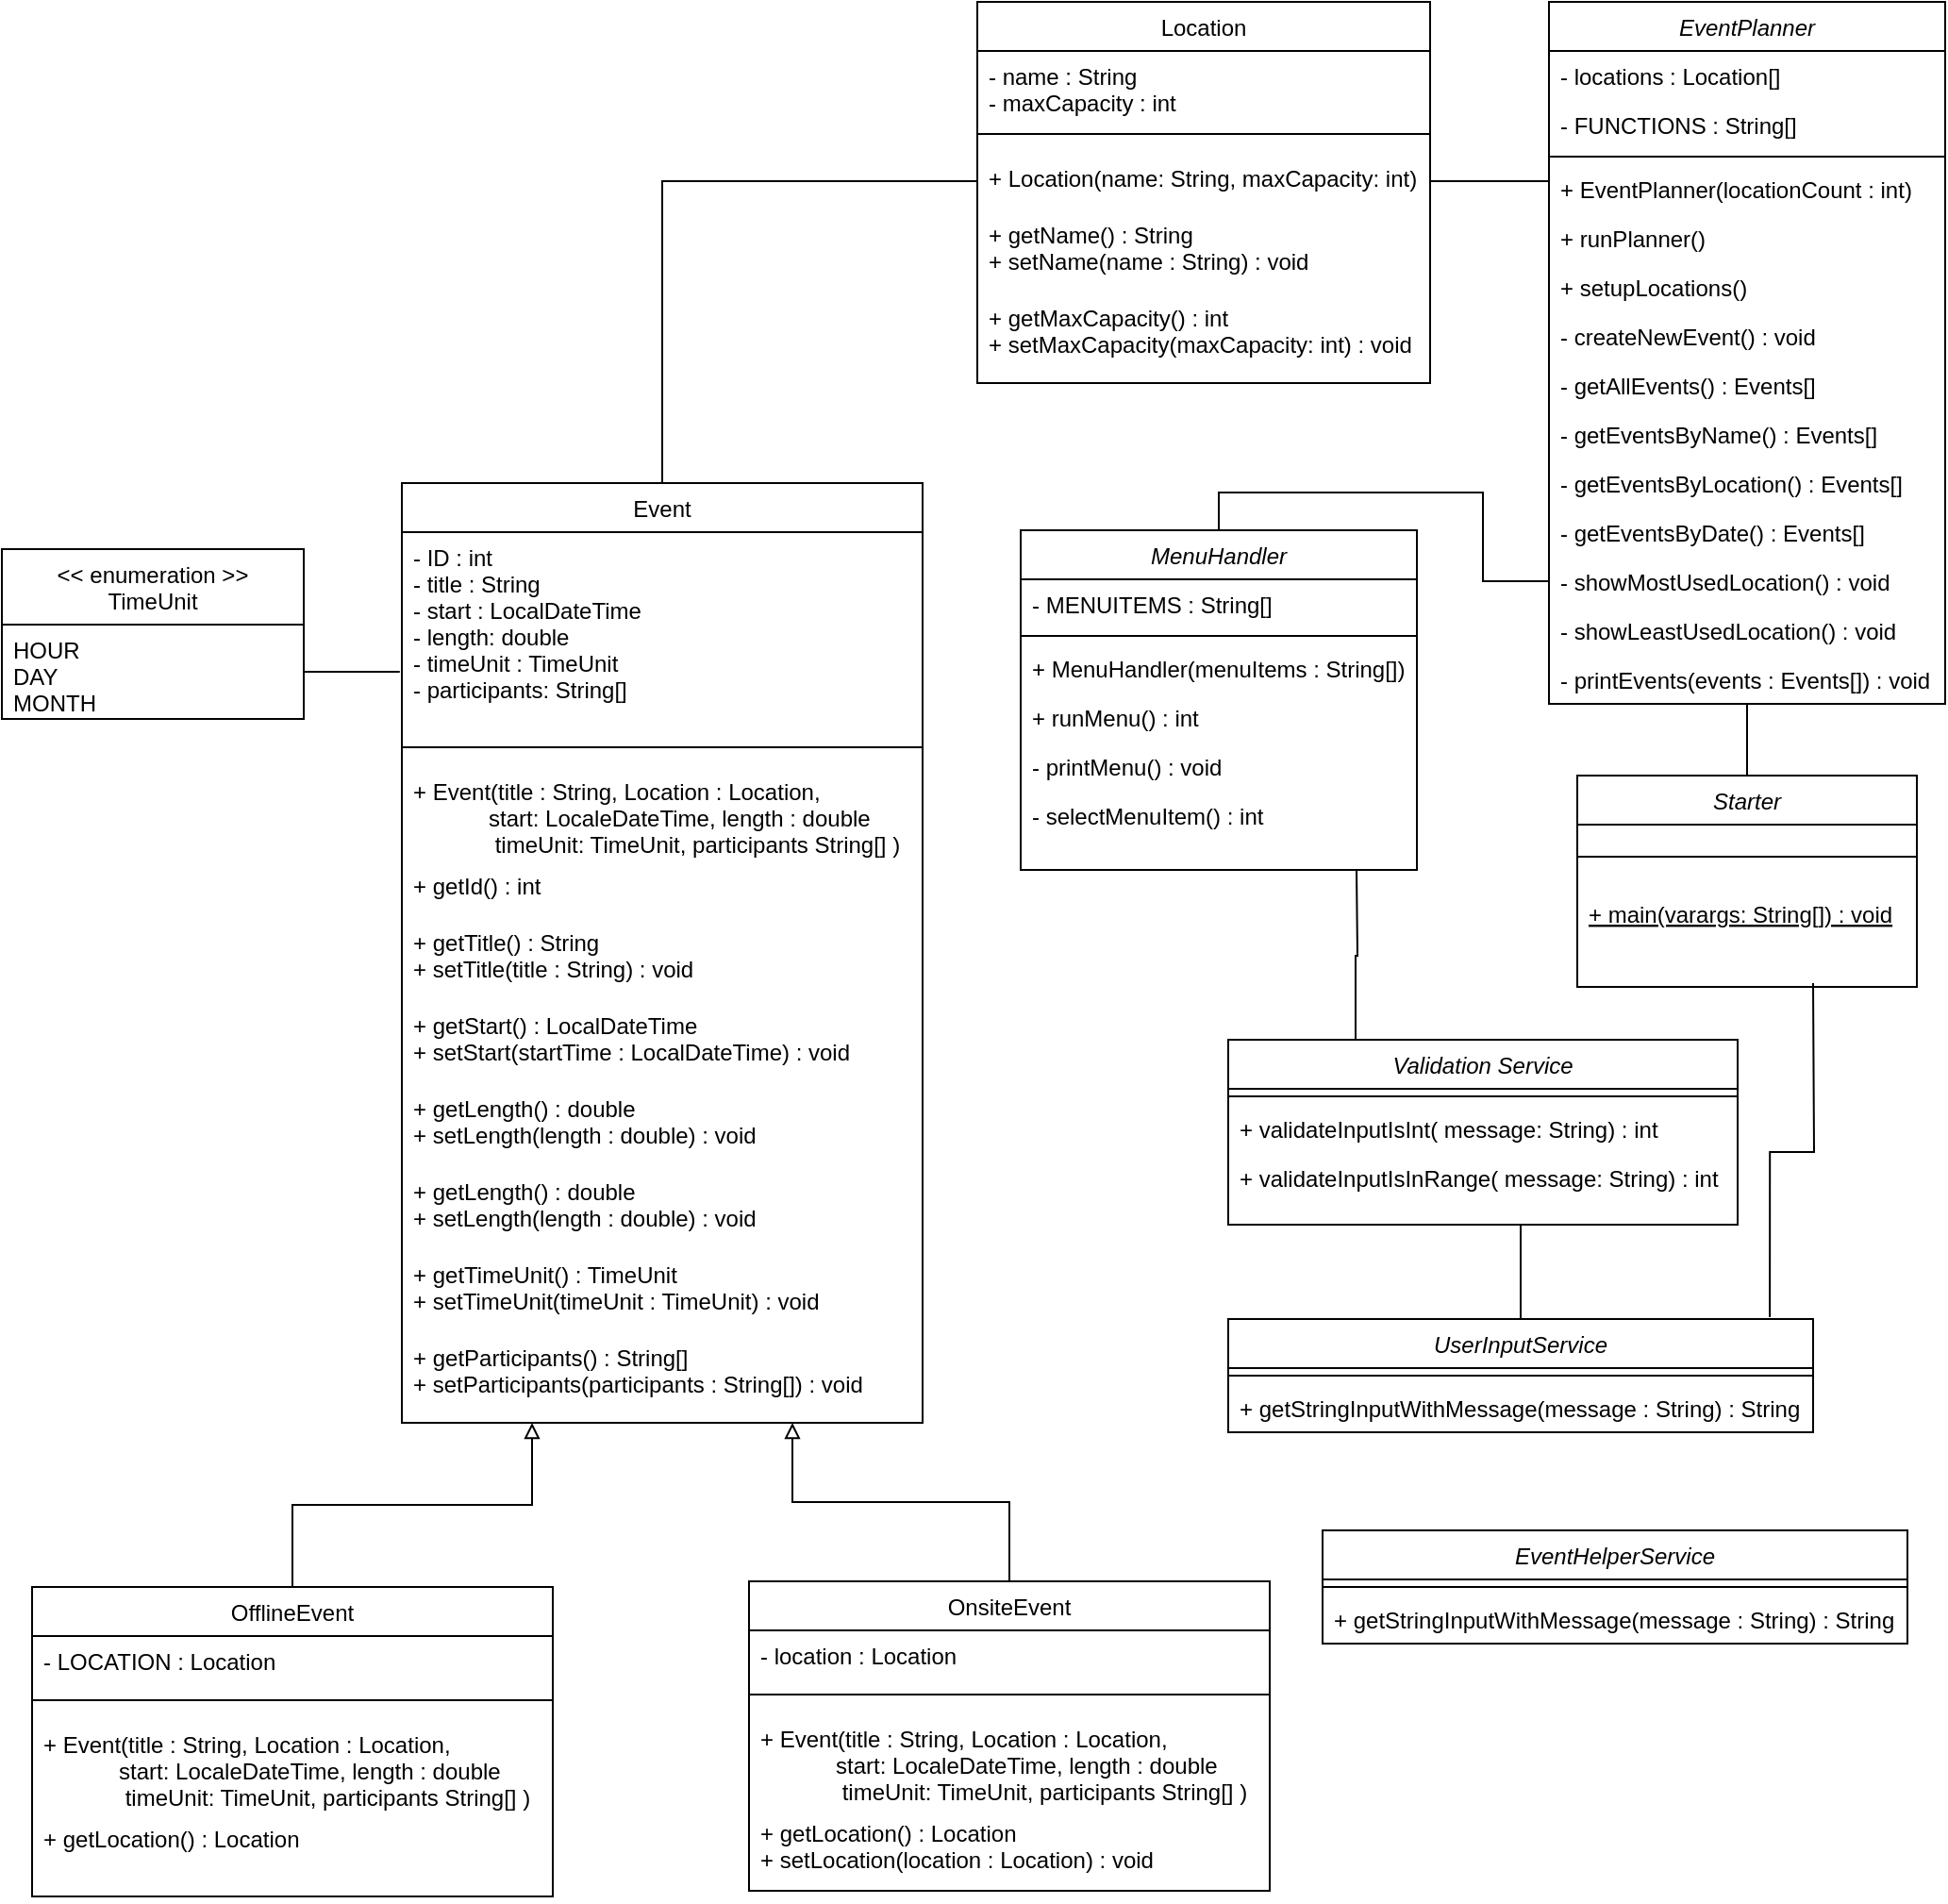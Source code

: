 <mxfile version="20.7.4" type="device"><diagram id="C5RBs43oDa-KdzZeNtuy" name="Page-1"><mxGraphModel dx="1434" dy="769" grid="1" gridSize="10" guides="1" tooltips="1" connect="1" arrows="1" fold="1" page="1" pageScale="1" pageWidth="827" pageHeight="1169" math="0" shadow="0"><root><mxCell id="WIyWlLk6GJQsqaUBKTNV-0"/><mxCell id="WIyWlLk6GJQsqaUBKTNV-1" parent="WIyWlLk6GJQsqaUBKTNV-0"/><mxCell id="YxRnPRUqClyoKaJk8hkN-110" style="edgeStyle=orthogonalEdgeStyle;rounded=0;orthogonalLoop=1;jettySize=auto;html=1;exitX=0.5;exitY=1;exitDx=0;exitDy=0;entryX=0.5;entryY=0;entryDx=0;entryDy=0;endArrow=none;endFill=0;" parent="WIyWlLk6GJQsqaUBKTNV-1" source="zkfFHV4jXpPFQw0GAbJ--0" target="YxRnPRUqClyoKaJk8hkN-32" edge="1"><mxGeometry relative="1" as="geometry"/></mxCell><mxCell id="zkfFHV4jXpPFQw0GAbJ--0" value="EventPlanner" style="swimlane;fontStyle=2;align=center;verticalAlign=top;childLayout=stackLayout;horizontal=1;startSize=26;horizontalStack=0;resizeParent=1;resizeLast=0;collapsible=1;marginBottom=0;rounded=0;shadow=0;strokeWidth=1;" parent="WIyWlLk6GJQsqaUBKTNV-1" vertex="1"><mxGeometry x="830" y="10" width="210" height="372" as="geometry"><mxRectangle x="230" y="140" width="160" height="26" as="alternateBounds"/></mxGeometry></mxCell><mxCell id="zkfFHV4jXpPFQw0GAbJ--1" value="- locations : Location[]" style="text;align=left;verticalAlign=top;spacingLeft=4;spacingRight=4;overflow=hidden;rotatable=0;points=[[0,0.5],[1,0.5]];portConstraint=eastwest;" parent="zkfFHV4jXpPFQw0GAbJ--0" vertex="1"><mxGeometry y="26" width="210" height="26" as="geometry"/></mxCell><mxCell id="J_t0fNEg1dXJtrQ3v7S1-2" value="- FUNCTIONS : String[]" style="text;align=left;verticalAlign=top;spacingLeft=4;spacingRight=4;overflow=hidden;rotatable=0;points=[[0,0.5],[1,0.5]];portConstraint=eastwest;" vertex="1" parent="zkfFHV4jXpPFQw0GAbJ--0"><mxGeometry y="52" width="210" height="26" as="geometry"/></mxCell><mxCell id="zkfFHV4jXpPFQw0GAbJ--4" value="" style="line;html=1;strokeWidth=1;align=left;verticalAlign=middle;spacingTop=-1;spacingLeft=3;spacingRight=3;rotatable=0;labelPosition=right;points=[];portConstraint=eastwest;" parent="zkfFHV4jXpPFQw0GAbJ--0" vertex="1"><mxGeometry y="78" width="210" height="8" as="geometry"/></mxCell><mxCell id="YxRnPRUqClyoKaJk8hkN-39" value="+ EventPlanner(locationCount : int)" style="text;align=left;verticalAlign=top;spacingLeft=4;spacingRight=4;overflow=hidden;rotatable=0;points=[[0,0.5],[1,0.5]];portConstraint=eastwest;fontStyle=0" parent="zkfFHV4jXpPFQw0GAbJ--0" vertex="1"><mxGeometry y="86" width="210" height="26" as="geometry"/></mxCell><mxCell id="J_t0fNEg1dXJtrQ3v7S1-1" value="+ runPlanner()" style="text;align=left;verticalAlign=top;spacingLeft=4;spacingRight=4;overflow=hidden;rotatable=0;points=[[0,0.5],[1,0.5]];portConstraint=eastwest;fontStyle=0" vertex="1" parent="zkfFHV4jXpPFQw0GAbJ--0"><mxGeometry y="112" width="210" height="26" as="geometry"/></mxCell><mxCell id="J_t0fNEg1dXJtrQ3v7S1-3" value="+ setupLocations()" style="text;align=left;verticalAlign=top;spacingLeft=4;spacingRight=4;overflow=hidden;rotatable=0;points=[[0,0.5],[1,0.5]];portConstraint=eastwest;fontStyle=0" vertex="1" parent="zkfFHV4jXpPFQw0GAbJ--0"><mxGeometry y="138" width="210" height="26" as="geometry"/></mxCell><mxCell id="YxRnPRUqClyoKaJk8hkN-40" value="- createNewEvent() : void" style="text;align=left;verticalAlign=top;spacingLeft=4;spacingRight=4;overflow=hidden;rotatable=0;points=[[0,0.5],[1,0.5]];portConstraint=eastwest;fontStyle=0" parent="zkfFHV4jXpPFQw0GAbJ--0" vertex="1"><mxGeometry y="164" width="210" height="26" as="geometry"/></mxCell><mxCell id="YxRnPRUqClyoKaJk8hkN-42" value="- getAllEvents() : Events[]" style="text;align=left;verticalAlign=top;spacingLeft=4;spacingRight=4;overflow=hidden;rotatable=0;points=[[0,0.5],[1,0.5]];portConstraint=eastwest;fontStyle=0" parent="zkfFHV4jXpPFQw0GAbJ--0" vertex="1"><mxGeometry y="190" width="210" height="26" as="geometry"/></mxCell><mxCell id="YxRnPRUqClyoKaJk8hkN-43" value="- getEventsByName() : Events[]" style="text;align=left;verticalAlign=top;spacingLeft=4;spacingRight=4;overflow=hidden;rotatable=0;points=[[0,0.5],[1,0.5]];portConstraint=eastwest;fontStyle=0" parent="zkfFHV4jXpPFQw0GAbJ--0" vertex="1"><mxGeometry y="216" width="210" height="26" as="geometry"/></mxCell><mxCell id="YxRnPRUqClyoKaJk8hkN-44" value="- getEventsByLocation() : Events[]" style="text;align=left;verticalAlign=top;spacingLeft=4;spacingRight=4;overflow=hidden;rotatable=0;points=[[0,0.5],[1,0.5]];portConstraint=eastwest;fontStyle=0" parent="zkfFHV4jXpPFQw0GAbJ--0" vertex="1"><mxGeometry y="242" width="210" height="26" as="geometry"/></mxCell><mxCell id="YxRnPRUqClyoKaJk8hkN-45" value="- getEventsByDate() : Events[]" style="text;align=left;verticalAlign=top;spacingLeft=4;spacingRight=4;overflow=hidden;rotatable=0;points=[[0,0.5],[1,0.5]];portConstraint=eastwest;fontStyle=0" parent="zkfFHV4jXpPFQw0GAbJ--0" vertex="1"><mxGeometry y="268" width="210" height="26" as="geometry"/></mxCell><mxCell id="YxRnPRUqClyoKaJk8hkN-46" value="- showMostUsedLocation() : void" style="text;align=left;verticalAlign=top;spacingLeft=4;spacingRight=4;overflow=hidden;rotatable=0;points=[[0,0.5],[1,0.5]];portConstraint=eastwest;fontStyle=0" parent="zkfFHV4jXpPFQw0GAbJ--0" vertex="1"><mxGeometry y="294" width="210" height="26" as="geometry"/></mxCell><mxCell id="YxRnPRUqClyoKaJk8hkN-47" value="- showLeastUsedLocation() : void &#10;" style="text;align=left;verticalAlign=top;spacingLeft=4;spacingRight=4;overflow=hidden;rotatable=0;points=[[0,0.5],[1,0.5]];portConstraint=eastwest;fontStyle=0" parent="zkfFHV4jXpPFQw0GAbJ--0" vertex="1"><mxGeometry y="320" width="210" height="26" as="geometry"/></mxCell><mxCell id="YxRnPRUqClyoKaJk8hkN-48" value="- printEvents(events : Events[]) : void" style="text;align=left;verticalAlign=top;spacingLeft=4;spacingRight=4;overflow=hidden;rotatable=0;points=[[0,0.5],[1,0.5]];portConstraint=eastwest;fontStyle=0" parent="zkfFHV4jXpPFQw0GAbJ--0" vertex="1"><mxGeometry y="346" width="210" height="26" as="geometry"/></mxCell><mxCell id="YxRnPRUqClyoKaJk8hkN-0" value="Location" style="swimlane;fontStyle=0;align=center;verticalAlign=top;childLayout=stackLayout;horizontal=1;startSize=26;horizontalStack=0;resizeParent=1;resizeLast=0;collapsible=1;marginBottom=0;rounded=0;shadow=0;strokeWidth=1;" parent="WIyWlLk6GJQsqaUBKTNV-1" vertex="1"><mxGeometry x="527" y="10" width="240" height="202" as="geometry"><mxRectangle x="340" y="380" width="170" height="26" as="alternateBounds"/></mxGeometry></mxCell><mxCell id="YxRnPRUqClyoKaJk8hkN-1" value="- name : String&#10;- maxCapacity : int" style="text;align=left;verticalAlign=top;spacingLeft=4;spacingRight=4;overflow=hidden;rotatable=0;points=[[0,0.5],[1,0.5]];portConstraint=eastwest;" parent="YxRnPRUqClyoKaJk8hkN-0" vertex="1"><mxGeometry y="26" width="240" height="34" as="geometry"/></mxCell><mxCell id="YxRnPRUqClyoKaJk8hkN-2" value="" style="line;html=1;strokeWidth=1;align=left;verticalAlign=middle;spacingTop=-1;spacingLeft=3;spacingRight=3;rotatable=0;labelPosition=right;points=[];portConstraint=eastwest;" parent="YxRnPRUqClyoKaJk8hkN-0" vertex="1"><mxGeometry y="60" width="240" height="20" as="geometry"/></mxCell><mxCell id="YxRnPRUqClyoKaJk8hkN-19" value="+ Location(name: String, maxCapacity: int)" style="text;align=left;verticalAlign=top;spacingLeft=4;spacingRight=4;overflow=hidden;rotatable=0;points=[[0,0.5],[1,0.5]];portConstraint=eastwest;" parent="YxRnPRUqClyoKaJk8hkN-0" vertex="1"><mxGeometry y="80" width="240" height="30" as="geometry"/></mxCell><mxCell id="YxRnPRUqClyoKaJk8hkN-6" value="+ getName() : String&#10;+ setName(name : String) : void" style="text;align=left;verticalAlign=top;spacingLeft=4;spacingRight=4;overflow=hidden;rotatable=0;points=[[0,0.5],[1,0.5]];portConstraint=eastwest;" parent="YxRnPRUqClyoKaJk8hkN-0" vertex="1"><mxGeometry y="110" width="240" height="44" as="geometry"/></mxCell><mxCell id="YxRnPRUqClyoKaJk8hkN-13" value="+ getMaxCapacity() : int&#10;+ setMaxCapacity(maxCapacity: int) : void" style="text;align=left;verticalAlign=top;spacingLeft=4;spacingRight=4;overflow=hidden;rotatable=0;points=[[0,0.5],[1,0.5]];portConstraint=eastwest;" parent="YxRnPRUqClyoKaJk8hkN-0" vertex="1"><mxGeometry y="154" width="240" height="48" as="geometry"/></mxCell><mxCell id="YxRnPRUqClyoKaJk8hkN-3" value="&lt;&lt; enumeration &gt;&gt;&#10;TimeUnit" style="swimlane;fontStyle=0;align=center;verticalAlign=top;childLayout=stackLayout;horizontal=1;startSize=40;horizontalStack=0;resizeParent=1;resizeLast=0;collapsible=1;marginBottom=0;rounded=0;shadow=0;strokeWidth=1;" parent="WIyWlLk6GJQsqaUBKTNV-1" vertex="1"><mxGeometry x="10" y="300" width="160" height="90" as="geometry"><mxRectangle x="340" y="380" width="170" height="26" as="alternateBounds"/></mxGeometry></mxCell><mxCell id="YxRnPRUqClyoKaJk8hkN-4" value="HOUR&#10;DAY&#10;MONTH" style="text;align=left;verticalAlign=top;spacingLeft=4;spacingRight=4;overflow=hidden;rotatable=0;points=[[0,0.5],[1,0.5]];portConstraint=eastwest;" parent="YxRnPRUqClyoKaJk8hkN-3" vertex="1"><mxGeometry y="40" width="160" height="50" as="geometry"/></mxCell><mxCell id="YxRnPRUqClyoKaJk8hkN-109" style="edgeStyle=orthogonalEdgeStyle;rounded=0;orthogonalLoop=1;jettySize=auto;html=1;exitX=0.5;exitY=0;exitDx=0;exitDy=0;entryX=0;entryY=0.5;entryDx=0;entryDy=0;endArrow=none;endFill=0;" parent="WIyWlLk6GJQsqaUBKTNV-1" source="YxRnPRUqClyoKaJk8hkN-14" target="YxRnPRUqClyoKaJk8hkN-19" edge="1"><mxGeometry relative="1" as="geometry"/></mxCell><mxCell id="YxRnPRUqClyoKaJk8hkN-14" value="Event" style="swimlane;fontStyle=0;align=center;verticalAlign=top;childLayout=stackLayout;horizontal=1;startSize=26;horizontalStack=0;resizeParent=1;resizeLast=0;collapsible=1;marginBottom=0;rounded=0;shadow=0;strokeWidth=1;" parent="WIyWlLk6GJQsqaUBKTNV-1" vertex="1"><mxGeometry x="222" y="265" width="276" height="498" as="geometry"><mxRectangle x="340" y="380" width="170" height="26" as="alternateBounds"/></mxGeometry></mxCell><mxCell id="YxRnPRUqClyoKaJk8hkN-15" value="- ID : int&#10;- title : String&#10;- start : LocalDateTime&#10;- length: double&#10;- timeUnit : TimeUnit&#10;- participants: String[]" style="text;align=left;verticalAlign=top;spacingLeft=4;spacingRight=4;overflow=hidden;rotatable=0;points=[[0,0.5],[1,0.5]];portConstraint=eastwest;" parent="YxRnPRUqClyoKaJk8hkN-14" vertex="1"><mxGeometry y="26" width="276" height="104" as="geometry"/></mxCell><mxCell id="YxRnPRUqClyoKaJk8hkN-16" value="" style="line;html=1;strokeWidth=1;align=left;verticalAlign=middle;spacingTop=-1;spacingLeft=3;spacingRight=3;rotatable=0;labelPosition=right;points=[];portConstraint=eastwest;" parent="YxRnPRUqClyoKaJk8hkN-14" vertex="1"><mxGeometry y="130" width="276" height="20" as="geometry"/></mxCell><mxCell id="YxRnPRUqClyoKaJk8hkN-31" value="+ Event(title : String, Location : Location, &#10;            start: LocaleDateTime, length : double&#10;             timeUnit: TimeUnit, participants String[] )" style="text;align=left;verticalAlign=top;spacingLeft=4;spacingRight=4;overflow=hidden;rotatable=0;points=[[0,0.5],[1,0.5]];portConstraint=eastwest;" parent="YxRnPRUqClyoKaJk8hkN-14" vertex="1"><mxGeometry y="150" width="276" height="50" as="geometry"/></mxCell><mxCell id="YxRnPRUqClyoKaJk8hkN-23" value="+ getId() : int" style="text;align=left;verticalAlign=top;spacingLeft=4;spacingRight=4;overflow=hidden;rotatable=0;points=[[0,0.5],[1,0.5]];portConstraint=eastwest;" parent="YxRnPRUqClyoKaJk8hkN-14" vertex="1"><mxGeometry y="200" width="276" height="30" as="geometry"/></mxCell><mxCell id="YxRnPRUqClyoKaJk8hkN-22" value="+ getTitle() : String&#10;+ setTitle(title : String) : void" style="text;align=left;verticalAlign=top;spacingLeft=4;spacingRight=4;overflow=hidden;rotatable=0;points=[[0,0.5],[1,0.5]];portConstraint=eastwest;" parent="YxRnPRUqClyoKaJk8hkN-14" vertex="1"><mxGeometry y="230" width="276" height="44" as="geometry"/></mxCell><mxCell id="YxRnPRUqClyoKaJk8hkN-25" value="+ getStart() : LocalDateTime&#10;+ setStart(startTime : LocalDateTime) : void" style="text;align=left;verticalAlign=top;spacingLeft=4;spacingRight=4;overflow=hidden;rotatable=0;points=[[0,0.5],[1,0.5]];portConstraint=eastwest;" parent="YxRnPRUqClyoKaJk8hkN-14" vertex="1"><mxGeometry y="274" width="276" height="44" as="geometry"/></mxCell><mxCell id="YxRnPRUqClyoKaJk8hkN-26" value="+ getLength() : double&#10;+ setLength(length : double) : void" style="text;align=left;verticalAlign=top;spacingLeft=4;spacingRight=4;overflow=hidden;rotatable=0;points=[[0,0.5],[1,0.5]];portConstraint=eastwest;" parent="YxRnPRUqClyoKaJk8hkN-14" vertex="1"><mxGeometry y="318" width="276" height="44" as="geometry"/></mxCell><mxCell id="YxRnPRUqClyoKaJk8hkN-27" value="+ getLength() : double&#10;+ setLength(length : double) : void" style="text;align=left;verticalAlign=top;spacingLeft=4;spacingRight=4;overflow=hidden;rotatable=0;points=[[0,0.5],[1,0.5]];portConstraint=eastwest;" parent="YxRnPRUqClyoKaJk8hkN-14" vertex="1"><mxGeometry y="362" width="276" height="44" as="geometry"/></mxCell><mxCell id="YxRnPRUqClyoKaJk8hkN-28" value="+ getTimeUnit() : TimeUnit&#10;+ setTimeUnit(timeUnit : TimeUnit) : void" style="text;align=left;verticalAlign=top;spacingLeft=4;spacingRight=4;overflow=hidden;rotatable=0;points=[[0,0.5],[1,0.5]];portConstraint=eastwest;" parent="YxRnPRUqClyoKaJk8hkN-14" vertex="1"><mxGeometry y="406" width="276" height="44" as="geometry"/></mxCell><mxCell id="YxRnPRUqClyoKaJk8hkN-29" value="+ getParticipants() : String[]&#10;+ setParticipants(participants : String[]) : void" style="text;align=left;verticalAlign=top;spacingLeft=4;spacingRight=4;overflow=hidden;rotatable=0;points=[[0,0.5],[1,0.5]];portConstraint=eastwest;" parent="YxRnPRUqClyoKaJk8hkN-14" vertex="1"><mxGeometry y="450" width="276" height="44" as="geometry"/></mxCell><mxCell id="YxRnPRUqClyoKaJk8hkN-32" value="Starter" style="swimlane;fontStyle=2;align=center;verticalAlign=top;childLayout=stackLayout;horizontal=1;startSize=26;horizontalStack=0;resizeParent=1;resizeLast=0;collapsible=1;marginBottom=0;rounded=0;shadow=0;strokeWidth=1;" parent="WIyWlLk6GJQsqaUBKTNV-1" vertex="1"><mxGeometry x="845" y="420" width="180" height="112" as="geometry"><mxRectangle x="230" y="140" width="160" height="26" as="alternateBounds"/></mxGeometry></mxCell><mxCell id="YxRnPRUqClyoKaJk8hkN-34" value="" style="line;html=1;strokeWidth=1;align=left;verticalAlign=middle;spacingTop=-1;spacingLeft=3;spacingRight=3;rotatable=0;labelPosition=right;points=[];portConstraint=eastwest;" parent="YxRnPRUqClyoKaJk8hkN-32" vertex="1"><mxGeometry y="26" width="180" height="34" as="geometry"/></mxCell><mxCell id="YxRnPRUqClyoKaJk8hkN-38" value="+ main(varargs: String[]) : void" style="text;align=left;verticalAlign=top;spacingLeft=4;spacingRight=4;overflow=hidden;rotatable=0;points=[[0,0.5],[1,0.5]];portConstraint=eastwest;fontStyle=4" parent="YxRnPRUqClyoKaJk8hkN-32" vertex="1"><mxGeometry y="60" width="180" height="26" as="geometry"/></mxCell><mxCell id="YxRnPRUqClyoKaJk8hkN-107" style="edgeStyle=orthogonalEdgeStyle;rounded=0;orthogonalLoop=1;jettySize=auto;html=1;exitX=0.5;exitY=0;exitDx=0;exitDy=0;entryX=0;entryY=0.5;entryDx=0;entryDy=0;endArrow=none;endFill=0;" parent="WIyWlLk6GJQsqaUBKTNV-1" source="YxRnPRUqClyoKaJk8hkN-49" target="YxRnPRUqClyoKaJk8hkN-46" edge="1"><mxGeometry relative="1" as="geometry"/></mxCell><mxCell id="YxRnPRUqClyoKaJk8hkN-49" value="MenuHandler" style="swimlane;fontStyle=2;align=center;verticalAlign=top;childLayout=stackLayout;horizontal=1;startSize=26;horizontalStack=0;resizeParent=1;resizeLast=0;collapsible=1;marginBottom=0;rounded=0;shadow=0;strokeWidth=1;" parent="WIyWlLk6GJQsqaUBKTNV-1" vertex="1"><mxGeometry x="550" y="290" width="210" height="180" as="geometry"><mxRectangle x="230" y="140" width="160" height="26" as="alternateBounds"/></mxGeometry></mxCell><mxCell id="YxRnPRUqClyoKaJk8hkN-51" value="- MENUITEMS : String[]" style="text;align=left;verticalAlign=top;spacingLeft=4;spacingRight=4;overflow=hidden;rotatable=0;points=[[0,0.5],[1,0.5]];portConstraint=eastwest;" parent="YxRnPRUqClyoKaJk8hkN-49" vertex="1"><mxGeometry y="26" width="210" height="26" as="geometry"/></mxCell><mxCell id="YxRnPRUqClyoKaJk8hkN-52" value="" style="line;html=1;strokeWidth=1;align=left;verticalAlign=middle;spacingTop=-1;spacingLeft=3;spacingRight=3;rotatable=0;labelPosition=right;points=[];portConstraint=eastwest;" parent="YxRnPRUqClyoKaJk8hkN-49" vertex="1"><mxGeometry y="52" width="210" height="8" as="geometry"/></mxCell><mxCell id="YxRnPRUqClyoKaJk8hkN-53" value="+ MenuHandler(menuItems : String[])" style="text;align=left;verticalAlign=top;spacingLeft=4;spacingRight=4;overflow=hidden;rotatable=0;points=[[0,0.5],[1,0.5]];portConstraint=eastwest;fontStyle=0" parent="YxRnPRUqClyoKaJk8hkN-49" vertex="1"><mxGeometry y="60" width="210" height="26" as="geometry"/></mxCell><mxCell id="YxRnPRUqClyoKaJk8hkN-55" value="+ runMenu() : int" style="text;align=left;verticalAlign=top;spacingLeft=4;spacingRight=4;overflow=hidden;rotatable=0;points=[[0,0.5],[1,0.5]];portConstraint=eastwest;fontStyle=0" parent="YxRnPRUqClyoKaJk8hkN-49" vertex="1"><mxGeometry y="86" width="210" height="26" as="geometry"/></mxCell><mxCell id="YxRnPRUqClyoKaJk8hkN-62" value="- printMenu() : void" style="text;align=left;verticalAlign=top;spacingLeft=4;spacingRight=4;overflow=hidden;rotatable=0;points=[[0,0.5],[1,0.5]];portConstraint=eastwest;fontStyle=0" parent="YxRnPRUqClyoKaJk8hkN-49" vertex="1"><mxGeometry y="112" width="210" height="26" as="geometry"/></mxCell><mxCell id="YxRnPRUqClyoKaJk8hkN-63" value="- selectMenuItem() : int" style="text;align=left;verticalAlign=top;spacingLeft=4;spacingRight=4;overflow=hidden;rotatable=0;points=[[0,0.5],[1,0.5]];portConstraint=eastwest;fontStyle=0" parent="YxRnPRUqClyoKaJk8hkN-49" vertex="1"><mxGeometry y="138" width="210" height="26" as="geometry"/></mxCell><mxCell id="YxRnPRUqClyoKaJk8hkN-105" style="edgeStyle=orthogonalEdgeStyle;rounded=0;orthogonalLoop=1;jettySize=auto;html=1;exitX=0.5;exitY=0;exitDx=0;exitDy=0;endArrow=block;endFill=0;entryX=0.75;entryY=1;entryDx=0;entryDy=0;" parent="WIyWlLk6GJQsqaUBKTNV-1" source="YxRnPRUqClyoKaJk8hkN-71" target="YxRnPRUqClyoKaJk8hkN-14" edge="1"><mxGeometry relative="1" as="geometry"><mxPoint x="406" y="770" as="targetPoint"/></mxGeometry></mxCell><mxCell id="YxRnPRUqClyoKaJk8hkN-71" value="OnsiteEvent" style="swimlane;fontStyle=0;align=center;verticalAlign=top;childLayout=stackLayout;horizontal=1;startSize=26;horizontalStack=0;resizeParent=1;resizeLast=0;collapsible=1;marginBottom=0;rounded=0;shadow=0;strokeWidth=1;" parent="WIyWlLk6GJQsqaUBKTNV-1" vertex="1"><mxGeometry x="406" y="847" width="276" height="164" as="geometry"><mxRectangle x="340" y="380" width="170" height="26" as="alternateBounds"/></mxGeometry></mxCell><mxCell id="YxRnPRUqClyoKaJk8hkN-72" value="- location : Location" style="text;align=left;verticalAlign=top;spacingLeft=4;spacingRight=4;overflow=hidden;rotatable=0;points=[[0,0.5],[1,0.5]];portConstraint=eastwest;" parent="YxRnPRUqClyoKaJk8hkN-71" vertex="1"><mxGeometry y="26" width="276" height="24" as="geometry"/></mxCell><mxCell id="YxRnPRUqClyoKaJk8hkN-73" value="" style="line;html=1;strokeWidth=1;align=left;verticalAlign=middle;spacingTop=-1;spacingLeft=3;spacingRight=3;rotatable=0;labelPosition=right;points=[];portConstraint=eastwest;" parent="YxRnPRUqClyoKaJk8hkN-71" vertex="1"><mxGeometry y="50" width="276" height="20" as="geometry"/></mxCell><mxCell id="YxRnPRUqClyoKaJk8hkN-74" value="+ Event(title : String, Location : Location, &#10;            start: LocaleDateTime, length : double&#10;             timeUnit: TimeUnit, participants String[] )" style="text;align=left;verticalAlign=top;spacingLeft=4;spacingRight=4;overflow=hidden;rotatable=0;points=[[0,0.5],[1,0.5]];portConstraint=eastwest;" parent="YxRnPRUqClyoKaJk8hkN-71" vertex="1"><mxGeometry y="70" width="276" height="50" as="geometry"/></mxCell><mxCell id="YxRnPRUqClyoKaJk8hkN-77" value="+ getLocation() : Location&#10;+ setLocation(location : Location) : void" style="text;align=left;verticalAlign=top;spacingLeft=4;spacingRight=4;overflow=hidden;rotatable=0;points=[[0,0.5],[1,0.5]];portConstraint=eastwest;" parent="YxRnPRUqClyoKaJk8hkN-71" vertex="1"><mxGeometry y="120" width="276" height="44" as="geometry"/></mxCell><mxCell id="YxRnPRUqClyoKaJk8hkN-101" style="edgeStyle=orthogonalEdgeStyle;rounded=0;orthogonalLoop=1;jettySize=auto;html=1;exitX=0.5;exitY=0;exitDx=0;exitDy=0;entryX=0.25;entryY=1;entryDx=0;entryDy=0;endArrow=block;endFill=0;" parent="WIyWlLk6GJQsqaUBKTNV-1" source="YxRnPRUqClyoKaJk8hkN-83" target="YxRnPRUqClyoKaJk8hkN-14" edge="1"><mxGeometry relative="1" as="geometry"/></mxCell><mxCell id="YxRnPRUqClyoKaJk8hkN-83" value="OfflineEvent" style="swimlane;fontStyle=0;align=center;verticalAlign=top;childLayout=stackLayout;horizontal=1;startSize=26;horizontalStack=0;resizeParent=1;resizeLast=0;collapsible=1;marginBottom=0;rounded=0;shadow=0;strokeWidth=1;" parent="WIyWlLk6GJQsqaUBKTNV-1" vertex="1"><mxGeometry x="26" y="850" width="276" height="164" as="geometry"><mxRectangle x="340" y="380" width="170" height="26" as="alternateBounds"/></mxGeometry></mxCell><mxCell id="YxRnPRUqClyoKaJk8hkN-84" value="- LOCATION : Location" style="text;align=left;verticalAlign=top;spacingLeft=4;spacingRight=4;overflow=hidden;rotatable=0;points=[[0,0.5],[1,0.5]];portConstraint=eastwest;" parent="YxRnPRUqClyoKaJk8hkN-83" vertex="1"><mxGeometry y="26" width="276" height="24" as="geometry"/></mxCell><mxCell id="YxRnPRUqClyoKaJk8hkN-85" value="" style="line;html=1;strokeWidth=1;align=left;verticalAlign=middle;spacingTop=-1;spacingLeft=3;spacingRight=3;rotatable=0;labelPosition=right;points=[];portConstraint=eastwest;" parent="YxRnPRUqClyoKaJk8hkN-83" vertex="1"><mxGeometry y="50" width="276" height="20" as="geometry"/></mxCell><mxCell id="YxRnPRUqClyoKaJk8hkN-86" value="+ Event(title : String, Location : Location, &#10;            start: LocaleDateTime, length : double&#10;             timeUnit: TimeUnit, participants String[] )" style="text;align=left;verticalAlign=top;spacingLeft=4;spacingRight=4;overflow=hidden;rotatable=0;points=[[0,0.5],[1,0.5]];portConstraint=eastwest;" parent="YxRnPRUqClyoKaJk8hkN-83" vertex="1"><mxGeometry y="70" width="276" height="50" as="geometry"/></mxCell><mxCell id="YxRnPRUqClyoKaJk8hkN-87" value="+ getLocation() : Location&#10;" style="text;align=left;verticalAlign=top;spacingLeft=4;spacingRight=4;overflow=hidden;rotatable=0;points=[[0,0.5],[1,0.5]];portConstraint=eastwest;" parent="YxRnPRUqClyoKaJk8hkN-83" vertex="1"><mxGeometry y="120" width="276" height="44" as="geometry"/></mxCell><mxCell id="YxRnPRUqClyoKaJk8hkN-106" style="edgeStyle=orthogonalEdgeStyle;rounded=0;orthogonalLoop=1;jettySize=auto;html=1;exitX=1;exitY=0.5;exitDx=0;exitDy=0;endArrow=none;endFill=0;" parent="WIyWlLk6GJQsqaUBKTNV-1" source="YxRnPRUqClyoKaJk8hkN-19" edge="1"><mxGeometry relative="1" as="geometry"><mxPoint x="830" y="105" as="targetPoint"/></mxGeometry></mxCell><mxCell id="YxRnPRUqClyoKaJk8hkN-108" style="edgeStyle=orthogonalEdgeStyle;rounded=0;orthogonalLoop=1;jettySize=auto;html=1;exitX=1;exitY=0.5;exitDx=0;exitDy=0;entryX=-0.004;entryY=0.712;entryDx=0;entryDy=0;entryPerimeter=0;endArrow=none;endFill=0;" parent="WIyWlLk6GJQsqaUBKTNV-1" source="YxRnPRUqClyoKaJk8hkN-4" target="YxRnPRUqClyoKaJk8hkN-15" edge="1"><mxGeometry relative="1" as="geometry"/></mxCell><mxCell id="J_t0fNEg1dXJtrQ3v7S1-18" style="edgeStyle=orthogonalEdgeStyle;rounded=0;orthogonalLoop=1;jettySize=auto;html=1;exitX=0.25;exitY=0;exitDx=0;exitDy=0;endArrow=none;endFill=0;" edge="1" parent="WIyWlLk6GJQsqaUBKTNV-1" source="J_t0fNEg1dXJtrQ3v7S1-4"><mxGeometry relative="1" as="geometry"><mxPoint x="728" y="470" as="targetPoint"/></mxGeometry></mxCell><mxCell id="J_t0fNEg1dXJtrQ3v7S1-4" value="Validation Service" style="swimlane;fontStyle=2;align=center;verticalAlign=top;childLayout=stackLayout;horizontal=1;startSize=26;horizontalStack=0;resizeParent=1;resizeLast=0;collapsible=1;marginBottom=0;rounded=0;shadow=0;strokeWidth=1;" vertex="1" parent="WIyWlLk6GJQsqaUBKTNV-1"><mxGeometry x="660" y="560" width="270" height="98" as="geometry"><mxRectangle x="230" y="140" width="160" height="26" as="alternateBounds"/></mxGeometry></mxCell><mxCell id="J_t0fNEg1dXJtrQ3v7S1-6" value="" style="line;html=1;strokeWidth=1;align=left;verticalAlign=middle;spacingTop=-1;spacingLeft=3;spacingRight=3;rotatable=0;labelPosition=right;points=[];portConstraint=eastwest;" vertex="1" parent="J_t0fNEg1dXJtrQ3v7S1-4"><mxGeometry y="26" width="270" height="8" as="geometry"/></mxCell><mxCell id="J_t0fNEg1dXJtrQ3v7S1-8" value="+ validateInputIsInt( message: String) : int" style="text;align=left;verticalAlign=top;spacingLeft=4;spacingRight=4;overflow=hidden;rotatable=0;points=[[0,0.5],[1,0.5]];portConstraint=eastwest;fontStyle=0" vertex="1" parent="J_t0fNEg1dXJtrQ3v7S1-4"><mxGeometry y="34" width="270" height="26" as="geometry"/></mxCell><mxCell id="J_t0fNEg1dXJtrQ3v7S1-11" value="+ validateInputIsInRange( message: String) : int" style="text;align=left;verticalAlign=top;spacingLeft=4;spacingRight=4;overflow=hidden;rotatable=0;points=[[0,0.5],[1,0.5]];portConstraint=eastwest;fontStyle=0" vertex="1" parent="J_t0fNEg1dXJtrQ3v7S1-4"><mxGeometry y="60" width="270" height="26" as="geometry"/></mxCell><mxCell id="J_t0fNEg1dXJtrQ3v7S1-16" style="edgeStyle=orthogonalEdgeStyle;rounded=0;orthogonalLoop=1;jettySize=auto;html=1;exitX=0.5;exitY=0;exitDx=0;exitDy=0;endArrow=none;endFill=0;" edge="1" parent="WIyWlLk6GJQsqaUBKTNV-1" source="J_t0fNEg1dXJtrQ3v7S1-12"><mxGeometry relative="1" as="geometry"><mxPoint x="815" y="658" as="targetPoint"/></mxGeometry></mxCell><mxCell id="J_t0fNEg1dXJtrQ3v7S1-17" style="edgeStyle=orthogonalEdgeStyle;rounded=0;orthogonalLoop=1;jettySize=auto;html=1;exitX=0.926;exitY=-0.017;exitDx=0;exitDy=0;endArrow=none;endFill=0;exitPerimeter=0;" edge="1" parent="WIyWlLk6GJQsqaUBKTNV-1" source="J_t0fNEg1dXJtrQ3v7S1-12"><mxGeometry relative="1" as="geometry"><mxPoint x="970" y="530" as="targetPoint"/></mxGeometry></mxCell><mxCell id="J_t0fNEg1dXJtrQ3v7S1-12" value="UserInputService" style="swimlane;fontStyle=2;align=center;verticalAlign=top;childLayout=stackLayout;horizontal=1;startSize=26;horizontalStack=0;resizeParent=1;resizeLast=0;collapsible=1;marginBottom=0;rounded=0;shadow=0;strokeWidth=1;" vertex="1" parent="WIyWlLk6GJQsqaUBKTNV-1"><mxGeometry x="660" y="708" width="310" height="60" as="geometry"><mxRectangle x="230" y="140" width="160" height="26" as="alternateBounds"/></mxGeometry></mxCell><mxCell id="J_t0fNEg1dXJtrQ3v7S1-13" value="" style="line;html=1;strokeWidth=1;align=left;verticalAlign=middle;spacingTop=-1;spacingLeft=3;spacingRight=3;rotatable=0;labelPosition=right;points=[];portConstraint=eastwest;" vertex="1" parent="J_t0fNEg1dXJtrQ3v7S1-12"><mxGeometry y="26" width="310" height="8" as="geometry"/></mxCell><mxCell id="J_t0fNEg1dXJtrQ3v7S1-14" value="+ getStringInputWithMessage(message : String) : String" style="text;align=left;verticalAlign=top;spacingLeft=4;spacingRight=4;overflow=hidden;rotatable=0;points=[[0,0.5],[1,0.5]];portConstraint=eastwest;fontStyle=0" vertex="1" parent="J_t0fNEg1dXJtrQ3v7S1-12"><mxGeometry y="34" width="310" height="26" as="geometry"/></mxCell><mxCell id="J_t0fNEg1dXJtrQ3v7S1-19" value="EventHelperService" style="swimlane;fontStyle=2;align=center;verticalAlign=top;childLayout=stackLayout;horizontal=1;startSize=26;horizontalStack=0;resizeParent=1;resizeLast=0;collapsible=1;marginBottom=0;rounded=0;shadow=0;strokeWidth=1;" vertex="1" parent="WIyWlLk6GJQsqaUBKTNV-1"><mxGeometry x="710" y="820" width="310" height="60" as="geometry"><mxRectangle x="230" y="140" width="160" height="26" as="alternateBounds"/></mxGeometry></mxCell><mxCell id="J_t0fNEg1dXJtrQ3v7S1-20" value="" style="line;html=1;strokeWidth=1;align=left;verticalAlign=middle;spacingTop=-1;spacingLeft=3;spacingRight=3;rotatable=0;labelPosition=right;points=[];portConstraint=eastwest;" vertex="1" parent="J_t0fNEg1dXJtrQ3v7S1-19"><mxGeometry y="26" width="310" height="8" as="geometry"/></mxCell><mxCell id="J_t0fNEg1dXJtrQ3v7S1-21" value="+ getStringInputWithMessage(message : String) : String" style="text;align=left;verticalAlign=top;spacingLeft=4;spacingRight=4;overflow=hidden;rotatable=0;points=[[0,0.5],[1,0.5]];portConstraint=eastwest;fontStyle=0" vertex="1" parent="J_t0fNEg1dXJtrQ3v7S1-19"><mxGeometry y="34" width="310" height="26" as="geometry"/></mxCell></root></mxGraphModel></diagram></mxfile>